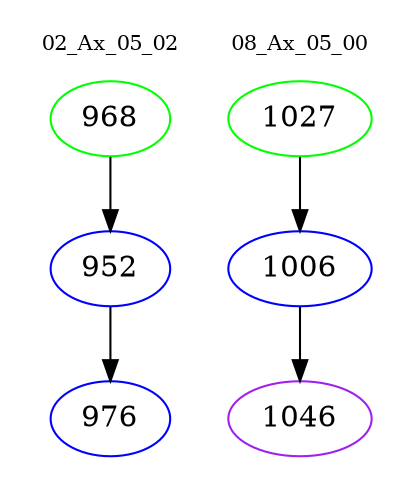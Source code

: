 digraph{
subgraph cluster_0 {
color = white
label = "02_Ax_05_02";
fontsize=10;
T0_968 [label="968", color="green"]
T0_968 -> T0_952 [color="black"]
T0_952 [label="952", color="blue"]
T0_952 -> T0_976 [color="black"]
T0_976 [label="976", color="blue"]
}
subgraph cluster_1 {
color = white
label = "08_Ax_05_00";
fontsize=10;
T1_1027 [label="1027", color="green"]
T1_1027 -> T1_1006 [color="black"]
T1_1006 [label="1006", color="blue"]
T1_1006 -> T1_1046 [color="black"]
T1_1046 [label="1046", color="purple"]
}
}
